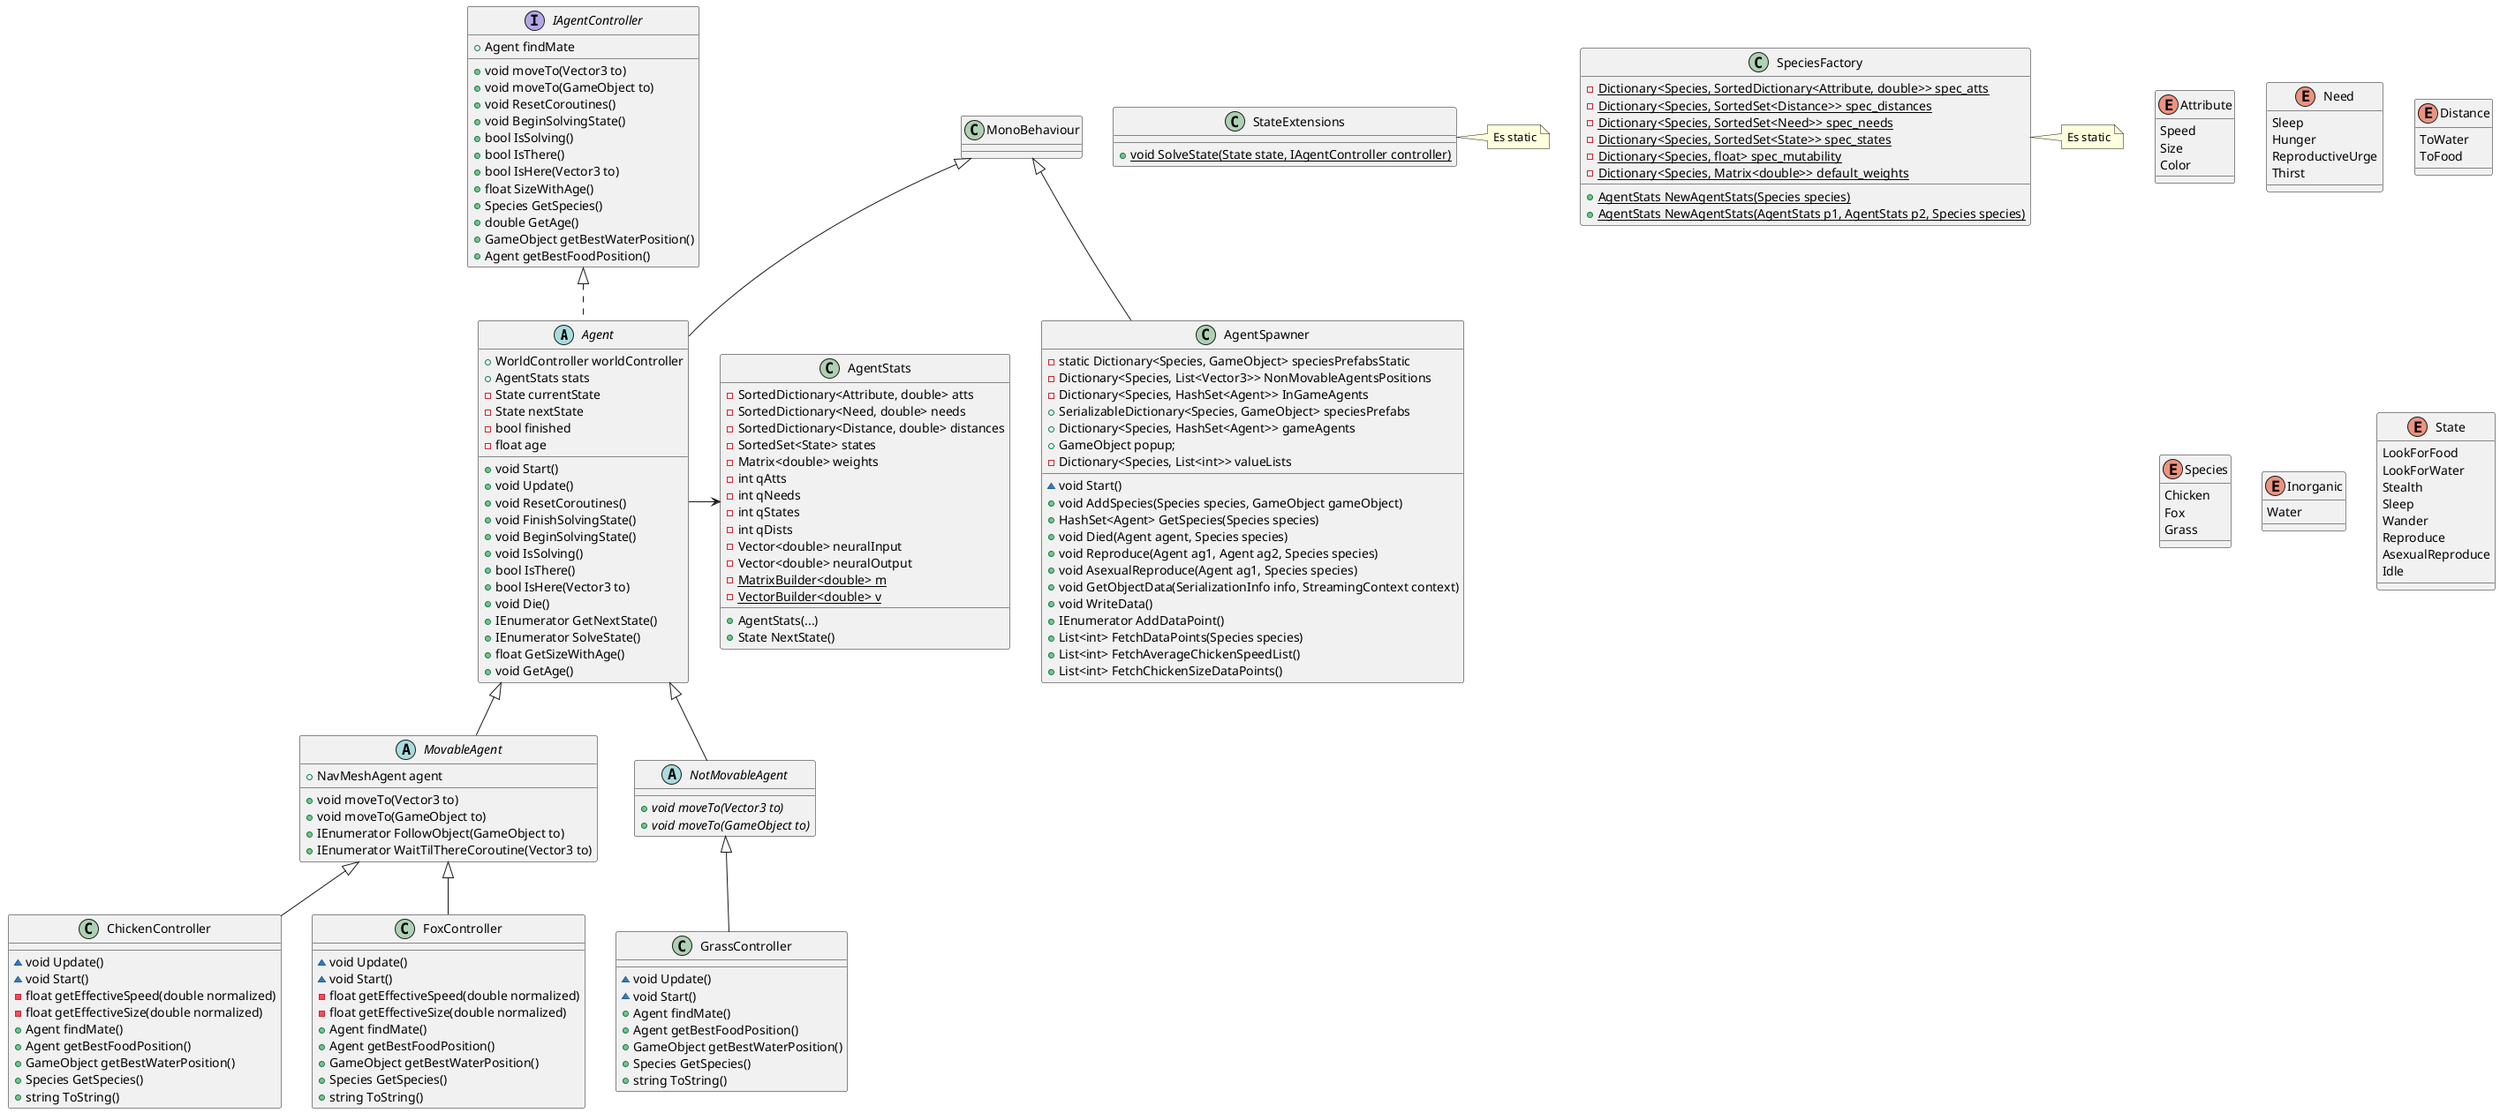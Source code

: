 @startuml
Agent <|-- MovableAgent
MovableAgent <|-- ChickenController
MovableAgent <|-- FoxController
NotMovableAgent <|-- GrassController
Agent <|-- NotMovableAgent
IAgentController <|.. Agent
Agent -> AgentStats
MonoBehaviour <|-- Agent
MonoBehaviour <|-- AgentSpawner

interface IAgentController {
+void moveTo(Vector3 to)
+void moveTo(GameObject to)
+void ResetCoroutines()
+void BeginSolvingState()
+bool IsSolving()
+bool IsThere()
+bool IsHere(Vector3 to)
+float SizeWithAge()
+Species GetSpecies()
+double GetAge()
+GameObject getBestWaterPosition()
+Agent getBestFoodPosition()
+Agent findMate
}

abstract class Agent {
+WorldController worldController
+AgentStats stats
-State currentState
-State nextState
-bool finished
-float age
+void Start()
+void Update()
+void ResetCoroutines()
+void FinishSolvingState()
+void BeginSolvingState()
+void IsSolving()
+bool IsThere()
+bool IsHere(Vector3 to)
+void Die()
+IEnumerator GetNextState()
+IEnumerator SolveState()
+float GetSizeWithAge()
+void GetAge()
}

class AgentStats {
-SortedDictionary<Attribute, double> atts
-SortedDictionary<Need, double> needs
-SortedDictionary<Distance, double> distances
-SortedSet<State> states
-Matrix<double> weights
-int qAtts
-int qNeeds
-int qStates
-int qDists
-Vector<double> neuralInput
-Vector<double> neuralOutput
-{static}MatrixBuilder<double> m
-{static}VectorBuilder<double> v
'+AgentStats(SortedDictionary<Attribute, double> atts, SortedDictionary<Need, double> needs, SortedSet<State> states, Matrix<double> weights) {
+AgentStats(...)
+State NextState()
}

abstract class MovableAgent {
+NavMeshAgent agent
+void moveTo(Vector3 to)
+void moveTo(GameObject to)
+IEnumerator FollowObject(GameObject to)
+IEnumerator WaitTilThereCoroutine(Vector3 to)
}

abstract class NotMovableAgent {
+{abstract} void moveTo(Vector3 to)
+{abstract} void moveTo(GameObject to)
}

class ChickenController {
~void Update()
~void Start()
-float getEffectiveSpeed(double normalized)
-float getEffectiveSize(double normalized)
+Agent findMate()
+Agent getBestFoodPosition()
+GameObject getBestWaterPosition()
+Species GetSpecies()
+string ToString()
}

class GrassController {
~void Update()
~void Start()
+Agent findMate()
+Agent getBestFoodPosition()
+GameObject getBestWaterPosition()
+Species GetSpecies()
+string ToString()
}

class FoxController {
~void Update()
~void Start()
-float getEffectiveSpeed(double normalized)
-float getEffectiveSize(double normalized)
+Agent findMate()
+Agent getBestFoodPosition()
+GameObject getBestWaterPosition()
+Species GetSpecies()
+string ToString()
}


class AgentSpawner {
-static Dictionary<Species, GameObject> speciesPrefabsStatic
-Dictionary<Species, List<Vector3>> NonMovableAgentsPositions
-Dictionary<Species, HashSet<Agent>> InGameAgents
+SerializableDictionary<Species, GameObject> speciesPrefabs
+Dictionary<Species, HashSet<Agent>> gameAgents
+GameObject popup;
-Dictionary<Species, List<int>> valueLists

~void Start()
+void AddSpecies(Species species, GameObject gameObject)
+HashSet<Agent> GetSpecies(Species species)
+void Died(Agent agent, Species species)
+void Reproduce(Agent ag1, Agent ag2, Species species)
+void AsexualReproduce(Agent ag1, Species species)
+void GetObjectData(SerializationInfo info, StreamingContext context)
+void WriteData()
+IEnumerator AddDataPoint()
+List<int> FetchDataPoints(Species species)
+List<int> FetchAverageChickenSpeedList()
+List<int> FetchChickenSizeDataPoints()
}

class SpeciesFactory {
-{static} Dictionary<Species, SortedDictionary<Attribute, double>> spec_atts
-{static} Dictionary<Species, SortedSet<Distance>> spec_distances
-{static} Dictionary<Species, SortedSet<Need>> spec_needs
-{static} Dictionary<Species, SortedSet<State>> spec_states
-{static} Dictionary<Species, float> spec_mutability
-{static} Dictionary<Species, Matrix<double>> default_weights
+{static} AgentStats NewAgentStats(Species species)
+{static} AgentStats NewAgentStats(AgentStats p1, AgentStats p2, Species species)
}


enum Attribute {
Speed
Size
Color
}

enum Need {
Sleep
Hunger
ReproductiveUrge
Thirst
}

enum Distance {
ToWater
ToFood
}

enum Species {
Chicken
Fox
Grass
}

enum Inorganic {
Water
}

enum State {
LookForFood
LookForWater
Stealth
Sleep
Wander
Reproduce
AsexualReproduce
Idle
}

class StateExtensions {
+{static} void SolveState(State state, IAgentController controller)
}

note right of StateExtensions
Es static
end note

note right of SpeciesFactory
Es static
end note

'note right of StateExtensions
'Es static
'end note
@enduml
